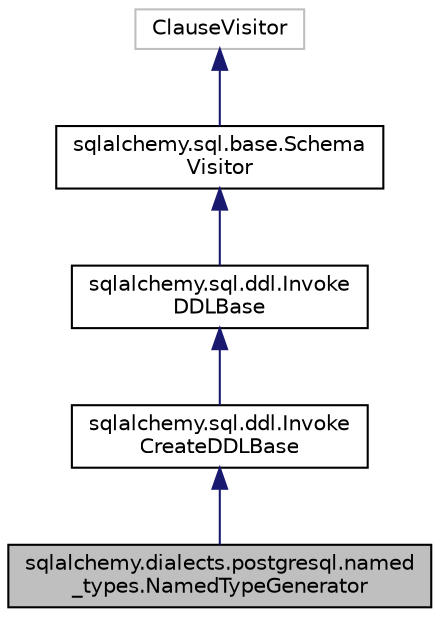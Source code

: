 digraph "sqlalchemy.dialects.postgresql.named_types.NamedTypeGenerator"
{
 // LATEX_PDF_SIZE
  edge [fontname="Helvetica",fontsize="10",labelfontname="Helvetica",labelfontsize="10"];
  node [fontname="Helvetica",fontsize="10",shape=record];
  Node1 [label="sqlalchemy.dialects.postgresql.named\l_types.NamedTypeGenerator",height=0.2,width=0.4,color="black", fillcolor="grey75", style="filled", fontcolor="black",tooltip=" "];
  Node2 -> Node1 [dir="back",color="midnightblue",fontsize="10",style="solid",fontname="Helvetica"];
  Node2 [label="sqlalchemy.sql.ddl.Invoke\lCreateDDLBase",height=0.2,width=0.4,color="black", fillcolor="white", style="filled",URL="$classsqlalchemy_1_1sql_1_1ddl_1_1InvokeCreateDDLBase.html",tooltip=" "];
  Node3 -> Node2 [dir="back",color="midnightblue",fontsize="10",style="solid",fontname="Helvetica"];
  Node3 [label="sqlalchemy.sql.ddl.Invoke\lDDLBase",height=0.2,width=0.4,color="black", fillcolor="white", style="filled",URL="$classsqlalchemy_1_1sql_1_1ddl_1_1InvokeDDLBase.html",tooltip=" "];
  Node4 -> Node3 [dir="back",color="midnightblue",fontsize="10",style="solid",fontname="Helvetica"];
  Node4 [label="sqlalchemy.sql.base.Schema\lVisitor",height=0.2,width=0.4,color="black", fillcolor="white", style="filled",URL="$classsqlalchemy_1_1sql_1_1base_1_1SchemaVisitor.html",tooltip=" "];
  Node5 -> Node4 [dir="back",color="midnightblue",fontsize="10",style="solid",fontname="Helvetica"];
  Node5 [label="ClauseVisitor",height=0.2,width=0.4,color="grey75", fillcolor="white", style="filled",tooltip=" "];
}
